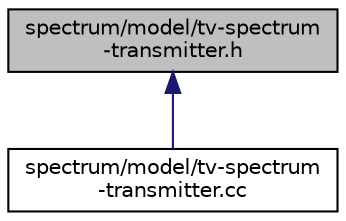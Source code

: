 digraph "spectrum/model/tv-spectrum-transmitter.h"
{
  edge [fontname="Helvetica",fontsize="10",labelfontname="Helvetica",labelfontsize="10"];
  node [fontname="Helvetica",fontsize="10",shape=record];
  Node1 [label="spectrum/model/tv-spectrum\l-transmitter.h",height=0.2,width=0.4,color="black", fillcolor="grey75", style="filled", fontcolor="black"];
  Node1 -> Node2 [dir="back",color="midnightblue",fontsize="10",style="solid"];
  Node2 [label="spectrum/model/tv-spectrum\l-transmitter.cc",height=0.2,width=0.4,color="black", fillcolor="white", style="filled",URL="$df/d77/tv-spectrum-transmitter_8cc.html"];
}
